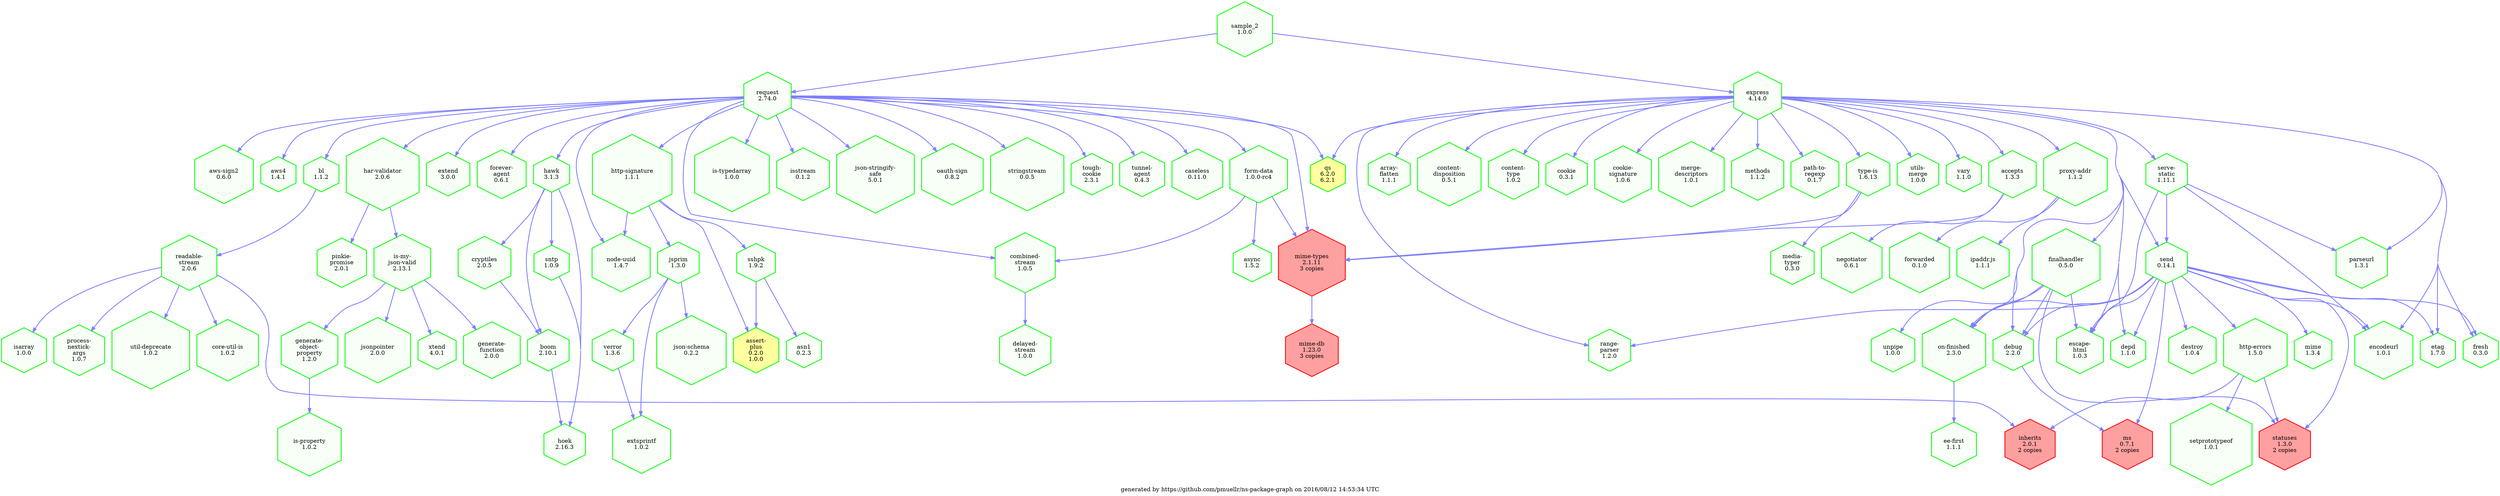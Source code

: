 digraph packages {
    comment = "Generated by https://github.com/pmuellr/ns-package-graph on 2016/08/12 14:53:34 UTC";
    label = "generated by https://github.com/pmuellr/ns-package-graph on 2016/08/12 14:53:34 UTC";
    labelloc = b;
    concentrate = true;
    smoothing = avg_dist;
    node [
       style = filled,
       color = "#00FF00",
       shape = polygon,
       sides = 6,
       orientation = 30.0,
       penwidth = 2,
       regular = true
    ];
    edge [
       color = "#7F7FFF",
       penwidth = 2
    ];
    pkg_0 -> pkg_1 [
        tooltip = "sample_2 -> express"
    ];
    pkg_0 -> pkg_43 [
        tooltip = "sample_2 -> request"
    ];
    pkg_1 -> pkg_2 [
        tooltip = "express -> accepts"
    ];
    pkg_1 -> pkg_6 [
        tooltip = "express -> array-flatten"
    ];
    pkg_1 -> pkg_7 [
        tooltip = "express -> content-disposition"
    ];
    pkg_1 -> pkg_8 [
        tooltip = "express -> content-type"
    ];
    pkg_1 -> pkg_9 [
        tooltip = "express -> cookie"
    ];
    pkg_1 -> pkg_10 [
        tooltip = "express -> cookie-signature"
    ];
    pkg_1 -> pkg_11 [
        tooltip = "express -> debug"
    ];
    pkg_1 -> pkg_13 [
        tooltip = "express -> depd"
    ];
    pkg_1 -> pkg_14 [
        tooltip = "express -> encodeurl"
    ];
    pkg_1 -> pkg_15 [
        tooltip = "express -> escape-html"
    ];
    pkg_1 -> pkg_16 [
        tooltip = "express -> etag"
    ];
    pkg_1 -> pkg_17 [
        tooltip = "express -> finalhandler"
    ];
    pkg_1 -> pkg_20 [
        tooltip = "express -> fresh"
    ];
    pkg_1 -> pkg_21 [
        tooltip = "express -> merge-descriptors"
    ];
    pkg_1 -> pkg_22 [
        tooltip = "express -> methods"
    ];
    pkg_1 -> pkg_23 [
        tooltip = "express -> on-finished"
    ];
    pkg_1 -> pkg_25 [
        tooltip = "express -> parseurl"
    ];
    pkg_1 -> pkg_26 [
        tooltip = "express -> path-to-regexp"
    ];
    pkg_1 -> pkg_27 [
        tooltip = "express -> proxy-addr"
    ];
    pkg_1 -> pkg_30 [
        tooltip = "express -> qs"
    ];
    pkg_1 -> pkg_31 [
        tooltip = "express -> range-parser"
    ];
    pkg_1 -> pkg_32 [
        tooltip = "express -> send"
    ];
    pkg_1 -> pkg_38 [
        tooltip = "express -> serve-static"
    ];
    pkg_1 -> pkg_39 [
        tooltip = "express -> type-is"
    ];
    pkg_1 -> pkg_41 [
        tooltip = "express -> utils-merge"
    ];
    pkg_1 -> pkg_42 [
        tooltip = "express -> vary"
    ];
    pkg_2 -> pkg_3 [
        tooltip = "accepts -> mime-types"
    ];
    pkg_2 -> pkg_5 [
        tooltip = "accepts -> negotiator"
    ];
    pkg_3 -> pkg_4 [
        tooltip = "mime-types -> mime-db"
    ];
    pkg_11 -> pkg_12 [
        tooltip = "debug -> ms"
    ];
    pkg_17 -> pkg_11 [
        tooltip = "finalhandler -> debug"
    ];
    pkg_17 -> pkg_15 [
        tooltip = "finalhandler -> escape-html"
    ];
    pkg_17 -> pkg_23 [
        tooltip = "finalhandler -> on-finished"
    ];
    pkg_17 -> pkg_18 [
        tooltip = "finalhandler -> statuses"
    ];
    pkg_17 -> pkg_19 [
        tooltip = "finalhandler -> unpipe"
    ];
    pkg_23 -> pkg_24 [
        tooltip = "on-finished -> ee-first"
    ];
    pkg_27 -> pkg_28 [
        tooltip = "proxy-addr -> forwarded"
    ];
    pkg_27 -> pkg_29 [
        tooltip = "proxy-addr -> ipaddr.js"
    ];
    pkg_32 -> pkg_11 [
        tooltip = "send -> debug"
    ];
    pkg_32 -> pkg_13 [
        tooltip = "send -> depd"
    ];
    pkg_32 -> pkg_14 [
        tooltip = "send -> encodeurl"
    ];
    pkg_32 -> pkg_15 [
        tooltip = "send -> escape-html"
    ];
    pkg_32 -> pkg_16 [
        tooltip = "send -> etag"
    ];
    pkg_32 -> pkg_20 [
        tooltip = "send -> fresh"
    ];
    pkg_32 -> pkg_23 [
        tooltip = "send -> on-finished"
    ];
    pkg_32 -> pkg_31 [
        tooltip = "send -> range-parser"
    ];
    pkg_32 -> pkg_33 [
        tooltip = "send -> destroy"
    ];
    pkg_32 -> pkg_34 [
        tooltip = "send -> http-errors"
    ];
    pkg_32 -> pkg_37 [
        tooltip = "send -> mime"
    ];
    pkg_32 -> pkg_12 [
        tooltip = "send -> ms"
    ];
    pkg_32 -> pkg_18 [
        tooltip = "send -> statuses"
    ];
    pkg_34 -> pkg_18 [
        tooltip = "http-errors -> statuses"
    ];
    pkg_34 -> pkg_35 [
        tooltip = "http-errors -> inherits"
    ];
    pkg_34 -> pkg_36 [
        tooltip = "http-errors -> setprototypeof"
    ];
    pkg_38 -> pkg_14 [
        tooltip = "serve-static -> encodeurl"
    ];
    pkg_38 -> pkg_15 [
        tooltip = "serve-static -> escape-html"
    ];
    pkg_38 -> pkg_25 [
        tooltip = "serve-static -> parseurl"
    ];
    pkg_38 -> pkg_32 [
        tooltip = "serve-static -> send"
    ];
    pkg_39 -> pkg_40 [
        tooltip = "type-is -> media-typer"
    ];
    pkg_39 -> pkg_3 [
        tooltip = "type-is -> mime-types"
    ];
    pkg_43 -> pkg_44 [
        tooltip = "request -> aws-sign2"
    ];
    pkg_43 -> pkg_45 [
        tooltip = "request -> aws4"
    ];
    pkg_43 -> pkg_46 [
        tooltip = "request -> bl"
    ];
    pkg_43 -> pkg_52 [
        tooltip = "request -> caseless"
    ];
    pkg_43 -> pkg_53 [
        tooltip = "request -> combined-stream"
    ];
    pkg_43 -> pkg_55 [
        tooltip = "request -> extend"
    ];
    pkg_43 -> pkg_56 [
        tooltip = "request -> forever-agent"
    ];
    pkg_43 -> pkg_57 [
        tooltip = "request -> form-data"
    ];
    pkg_43 -> pkg_59 [
        tooltip = "request -> har-validator"
    ];
    pkg_43 -> pkg_67 [
        tooltip = "request -> hawk"
    ];
    pkg_43 -> pkg_72 [
        tooltip = "request -> http-signature"
    ];
    pkg_43 -> pkg_80 [
        tooltip = "request -> is-typedarray"
    ];
    pkg_43 -> pkg_81 [
        tooltip = "request -> isstream"
    ];
    pkg_43 -> pkg_82 [
        tooltip = "request -> json-stringify-safe"
    ];
    pkg_43 -> pkg_3 [
        tooltip = "request -> mime-types"
    ];
    pkg_43 -> pkg_83 [
        tooltip = "request -> node-uuid"
    ];
    pkg_43 -> pkg_84 [
        tooltip = "request -> oauth-sign"
    ];
    pkg_43 -> pkg_30 [
        tooltip = "request -> qs"
    ];
    pkg_43 -> pkg_85 [
        tooltip = "request -> stringstream"
    ];
    pkg_43 -> pkg_86 [
        tooltip = "request -> tough-cookie"
    ];
    pkg_43 -> pkg_87 [
        tooltip = "request -> tunnel-agent"
    ];
    pkg_46 -> pkg_47 [
        tooltip = "bl -> readable-stream"
    ];
    pkg_47 -> pkg_48 [
        tooltip = "readable-stream -> core-util-is"
    ];
    pkg_47 -> pkg_35 [
        tooltip = "readable-stream -> inherits"
    ];
    pkg_47 -> pkg_49 [
        tooltip = "readable-stream -> isarray"
    ];
    pkg_47 -> pkg_50 [
        tooltip = "readable-stream -> process-nextick-args"
    ];
    pkg_47 -> pkg_51 [
        tooltip = "readable-stream -> util-deprecate"
    ];
    pkg_53 -> pkg_54 [
        tooltip = "combined-stream -> delayed-stream"
    ];
    pkg_57 -> pkg_43 [
        tooltip = "form-data -> request"
    ];
    pkg_57 -> pkg_53 [
        tooltip = "form-data -> combined-stream"
    ];
    pkg_57 -> pkg_3 [
        tooltip = "form-data -> mime-types"
    ];
    pkg_57 -> pkg_58 [
        tooltip = "form-data -> async"
    ];
    pkg_59 -> pkg_60 [
        tooltip = "har-validator -> is-my-json-valid"
    ];
    pkg_59 -> pkg_66 [
        tooltip = "har-validator -> pinkie-promise"
    ];
    pkg_60 -> pkg_61 [
        tooltip = "is-my-json-valid -> generate-function"
    ];
    pkg_60 -> pkg_62 [
        tooltip = "is-my-json-valid -> generate-object-property"
    ];
    pkg_60 -> pkg_64 [
        tooltip = "is-my-json-valid -> jsonpointer"
    ];
    pkg_60 -> pkg_65 [
        tooltip = "is-my-json-valid -> xtend"
    ];
    pkg_62 -> pkg_63 [
        tooltip = "generate-object-property -> is-property"
    ];
    pkg_67 -> pkg_68 [
        tooltip = "hawk -> boom"
    ];
    pkg_67 -> pkg_69 [
        tooltip = "hawk -> cryptiles"
    ];
    pkg_67 -> pkg_70 [
        tooltip = "hawk -> hoek"
    ];
    pkg_67 -> pkg_71 [
        tooltip = "hawk -> sntp"
    ];
    pkg_68 -> pkg_70 [
        tooltip = "boom -> hoek"
    ];
    pkg_69 -> pkg_68 [
        tooltip = "cryptiles -> boom"
    ];
    pkg_71 -> pkg_70 [
        tooltip = "sntp -> hoek"
    ];
    pkg_72 -> pkg_83 [
        tooltip = "http-signature -> node-uuid"
    ];
    pkg_72 -> pkg_73 [
        tooltip = "http-signature -> assert-plus"
    ];
    pkg_72 -> pkg_74 [
        tooltip = "http-signature -> jsprim"
    ];
    pkg_72 -> pkg_78 [
        tooltip = "http-signature -> sshpk"
    ];
    pkg_74 -> pkg_75 [
        tooltip = "jsprim -> extsprintf"
    ];
    pkg_74 -> pkg_76 [
        tooltip = "jsprim -> json-schema"
    ];
    pkg_74 -> pkg_77 [
        tooltip = "jsprim -> verror"
    ];
    pkg_77 -> pkg_75 [
        tooltip = "verror -> extsprintf"
    ];
    pkg_78 -> pkg_79 [
        tooltip = "sshpk -> asn1"
    ];
    pkg_78 -> pkg_73 [
        tooltip = "sshpk -> assert-plus"
    ];

    pkg_0 [
        label = "sample_2\n1.0.0",
        fillcolor = "#F7FFF7",
        color = "#00FF00",
        URL = "https://www.npmjs.com/package/sample_2",
        tooltip = "sample_2&#013;versions: 1.0.0&#013;paths:&#013;- /Users/pmuellr/Projects/ns-package-graph/samples/sample_2"
    ];
    pkg_1 [
        label = "express\n4.14.0",
        fillcolor = "#F7FFF7",
        color = "#00FF00",
        URL = "https://www.npmjs.com/package/express",
        tooltip = "express&#013;versions: 4.14.0&#013;paths:&#013;- /Users/pmuellr/Projects/ns-package-graph/samples/sample_2/node_modules/express"
    ];
    pkg_2 [
        label = "accepts\n1.3.3",
        fillcolor = "#F7FFF7",
        color = "#00FF00",
        URL = "https://www.npmjs.com/package/accepts",
        tooltip = "accepts&#013;versions: 1.3.3&#013;paths:&#013;- /Users/pmuellr/Projects/ns-package-graph/samples/sample_2/node_modules/express/node_modules/accepts"
    ];
    pkg_3 [
        label = "mime-types\n2.1.11\n3 copies",
        fillcolor = "#FFA0A0",
        color = "#FF0000",
        URL = "https://www.npmjs.com/package/mime-types",
        tooltip = "mime-types&#013;versions: 2.1.11&#013;paths:&#013;- /Users/pmuellr/Projects/ns-package-graph/samples/sample_2/node_modules/express/node_modules/accepts/node_modules/mime-types&#013;- /Users/pmuellr/Projects/ns-package-graph/samples/sample_2/node_modules/express/node_modules/type-is/node_modules/mime-types&#013;- /Users/pmuellr/Projects/ns-package-graph/samples/sample_2/node_modules/request/node_modules/mime-types"
    ];
    pkg_4 [
        label = "mime-db\n1.23.0\n3 copies",
        fillcolor = "#FFA0A0",
        color = "#FF0000",
        URL = "https://www.npmjs.com/package/mime-db",
        tooltip = "mime-db&#013;versions: 1.23.0&#013;paths:&#013;- /Users/pmuellr/Projects/ns-package-graph/samples/sample_2/node_modules/express/node_modules/accepts/node_modules/mime-types/node_modules/mime-db&#013;- /Users/pmuellr/Projects/ns-package-graph/samples/sample_2/node_modules/express/node_modules/type-is/node_modules/mime-types/node_modules/mime-db&#013;- /Users/pmuellr/Projects/ns-package-graph/samples/sample_2/node_modules/request/node_modules/mime-types/node_modules/mime-db"
    ];
    pkg_5 [
        label = "negotiator\n0.6.1",
        fillcolor = "#F7FFF7",
        color = "#00FF00",
        URL = "https://www.npmjs.com/package/negotiator",
        tooltip = "negotiator&#013;versions: 0.6.1&#013;paths:&#013;- /Users/pmuellr/Projects/ns-package-graph/samples/sample_2/node_modules/express/node_modules/accepts/node_modules/negotiator"
    ];
    pkg_6 [
        label = "array-\nflatten\n1.1.1",
        fillcolor = "#F7FFF7",
        color = "#00FF00",
        URL = "https://www.npmjs.com/package/array-flatten",
        tooltip = "array-flatten&#013;versions: 1.1.1&#013;paths:&#013;- /Users/pmuellr/Projects/ns-package-graph/samples/sample_2/node_modules/express/node_modules/array-flatten"
    ];
    pkg_7 [
        label = "content-\ndisposition\n0.5.1",
        fillcolor = "#F7FFF7",
        color = "#00FF00",
        URL = "https://www.npmjs.com/package/content-disposition",
        tooltip = "content-disposition&#013;versions: 0.5.1&#013;paths:&#013;- /Users/pmuellr/Projects/ns-package-graph/samples/sample_2/node_modules/express/node_modules/content-disposition"
    ];
    pkg_8 [
        label = "content-\ntype\n1.0.2",
        fillcolor = "#F7FFF7",
        color = "#00FF00",
        URL = "https://www.npmjs.com/package/content-type",
        tooltip = "content-type&#013;versions: 1.0.2&#013;paths:&#013;- /Users/pmuellr/Projects/ns-package-graph/samples/sample_2/node_modules/express/node_modules/content-type"
    ];
    pkg_9 [
        label = "cookie\n0.3.1",
        fillcolor = "#F7FFF7",
        color = "#00FF00",
        URL = "https://www.npmjs.com/package/cookie",
        tooltip = "cookie&#013;versions: 0.3.1&#013;paths:&#013;- /Users/pmuellr/Projects/ns-package-graph/samples/sample_2/node_modules/express/node_modules/cookie"
    ];
    pkg_10 [
        label = "cookie-\nsignature\n1.0.6",
        fillcolor = "#F7FFF7",
        color = "#00FF00",
        URL = "https://www.npmjs.com/package/cookie-signature",
        tooltip = "cookie-signature&#013;versions: 1.0.6&#013;paths:&#013;- /Users/pmuellr/Projects/ns-package-graph/samples/sample_2/node_modules/express/node_modules/cookie-signature"
    ];
    pkg_11 [
        label = "debug\n2.2.0",
        fillcolor = "#F7FFF7",
        color = "#00FF00",
        URL = "https://www.npmjs.com/package/debug",
        tooltip = "debug&#013;versions: 2.2.0&#013;paths:&#013;- /Users/pmuellr/Projects/ns-package-graph/samples/sample_2/node_modules/express/node_modules/debug"
    ];
    pkg_12 [
        label = "ms\n0.7.1\n2 copies",
        fillcolor = "#FFA0A0",
        color = "#FF0000",
        URL = "https://www.npmjs.com/package/ms",
        tooltip = "ms&#013;versions: 0.7.1&#013;paths:&#013;- /Users/pmuellr/Projects/ns-package-graph/samples/sample_2/node_modules/express/node_modules/debug/node_modules/ms&#013;- /Users/pmuellr/Projects/ns-package-graph/samples/sample_2/node_modules/express/node_modules/send/node_modules/ms"
    ];
    pkg_13 [
        label = "depd\n1.1.0",
        fillcolor = "#F7FFF7",
        color = "#00FF00",
        URL = "https://www.npmjs.com/package/depd",
        tooltip = "depd&#013;versions: 1.1.0&#013;paths:&#013;- /Users/pmuellr/Projects/ns-package-graph/samples/sample_2/node_modules/express/node_modules/depd"
    ];
    pkg_14 [
        label = "encodeurl\n1.0.1",
        fillcolor = "#F7FFF7",
        color = "#00FF00",
        URL = "https://www.npmjs.com/package/encodeurl",
        tooltip = "encodeurl&#013;versions: 1.0.1&#013;paths:&#013;- /Users/pmuellr/Projects/ns-package-graph/samples/sample_2/node_modules/express/node_modules/encodeurl"
    ];
    pkg_15 [
        label = "escape-\nhtml\n1.0.3",
        fillcolor = "#F7FFF7",
        color = "#00FF00",
        URL = "https://www.npmjs.com/package/escape-html",
        tooltip = "escape-html&#013;versions: 1.0.3&#013;paths:&#013;- /Users/pmuellr/Projects/ns-package-graph/samples/sample_2/node_modules/express/node_modules/escape-html"
    ];
    pkg_16 [
        label = "etag\n1.7.0",
        fillcolor = "#F7FFF7",
        color = "#00FF00",
        URL = "https://www.npmjs.com/package/etag",
        tooltip = "etag&#013;versions: 1.7.0&#013;paths:&#013;- /Users/pmuellr/Projects/ns-package-graph/samples/sample_2/node_modules/express/node_modules/etag"
    ];
    pkg_17 [
        label = "finalhandler\n0.5.0",
        fillcolor = "#F7FFF7",
        color = "#00FF00",
        URL = "https://www.npmjs.com/package/finalhandler",
        tooltip = "finalhandler&#013;versions: 0.5.0&#013;paths:&#013;- /Users/pmuellr/Projects/ns-package-graph/samples/sample_2/node_modules/express/node_modules/finalhandler"
    ];
    pkg_18 [
        label = "statuses\n1.3.0\n2 copies",
        fillcolor = "#FFA0A0",
        color = "#FF0000",
        URL = "https://www.npmjs.com/package/statuses",
        tooltip = "statuses&#013;versions: 1.3.0&#013;paths:&#013;- /Users/pmuellr/Projects/ns-package-graph/samples/sample_2/node_modules/express/node_modules/finalhandler/node_modules/statuses&#013;- /Users/pmuellr/Projects/ns-package-graph/samples/sample_2/node_modules/express/node_modules/send/node_modules/statuses"
    ];
    pkg_19 [
        label = "unpipe\n1.0.0",
        fillcolor = "#F7FFF7",
        color = "#00FF00",
        URL = "https://www.npmjs.com/package/unpipe",
        tooltip = "unpipe&#013;versions: 1.0.0&#013;paths:&#013;- /Users/pmuellr/Projects/ns-package-graph/samples/sample_2/node_modules/express/node_modules/finalhandler/node_modules/unpipe"
    ];
    pkg_20 [
        label = "fresh\n0.3.0",
        fillcolor = "#F7FFF7",
        color = "#00FF00",
        URL = "https://www.npmjs.com/package/fresh",
        tooltip = "fresh&#013;versions: 0.3.0&#013;paths:&#013;- /Users/pmuellr/Projects/ns-package-graph/samples/sample_2/node_modules/express/node_modules/fresh"
    ];
    pkg_21 [
        label = "merge-\ndescriptors\n1.0.1",
        fillcolor = "#F7FFF7",
        color = "#00FF00",
        URL = "https://www.npmjs.com/package/merge-descriptors",
        tooltip = "merge-descriptors&#013;versions: 1.0.1&#013;paths:&#013;- /Users/pmuellr/Projects/ns-package-graph/samples/sample_2/node_modules/express/node_modules/merge-descriptors"
    ];
    pkg_22 [
        label = "methods\n1.1.2",
        fillcolor = "#F7FFF7",
        color = "#00FF00",
        URL = "https://www.npmjs.com/package/methods",
        tooltip = "methods&#013;versions: 1.1.2&#013;paths:&#013;- /Users/pmuellr/Projects/ns-package-graph/samples/sample_2/node_modules/express/node_modules/methods"
    ];
    pkg_23 [
        label = "on-finished\n2.3.0",
        fillcolor = "#F7FFF7",
        color = "#00FF00",
        URL = "https://www.npmjs.com/package/on-finished",
        tooltip = "on-finished&#013;versions: 2.3.0&#013;paths:&#013;- /Users/pmuellr/Projects/ns-package-graph/samples/sample_2/node_modules/express/node_modules/on-finished"
    ];
    pkg_24 [
        label = "ee-first\n1.1.1",
        fillcolor = "#F7FFF7",
        color = "#00FF00",
        URL = "https://www.npmjs.com/package/ee-first",
        tooltip = "ee-first&#013;versions: 1.1.1&#013;paths:&#013;- /Users/pmuellr/Projects/ns-package-graph/samples/sample_2/node_modules/express/node_modules/on-finished/node_modules/ee-first"
    ];
    pkg_25 [
        label = "parseurl\n1.3.1",
        fillcolor = "#F7FFF7",
        color = "#00FF00",
        URL = "https://www.npmjs.com/package/parseurl",
        tooltip = "parseurl&#013;versions: 1.3.1&#013;paths:&#013;- /Users/pmuellr/Projects/ns-package-graph/samples/sample_2/node_modules/express/node_modules/parseurl"
    ];
    pkg_26 [
        label = "path-to-\nregexp\n0.1.7",
        fillcolor = "#F7FFF7",
        color = "#00FF00",
        URL = "https://www.npmjs.com/package/path-to-regexp",
        tooltip = "path-to-regexp&#013;versions: 0.1.7&#013;paths:&#013;- /Users/pmuellr/Projects/ns-package-graph/samples/sample_2/node_modules/express/node_modules/path-to-regexp"
    ];
    pkg_27 [
        label = "proxy-addr\n1.1.2",
        fillcolor = "#F7FFF7",
        color = "#00FF00",
        URL = "https://www.npmjs.com/package/proxy-addr",
        tooltip = "proxy-addr&#013;versions: 1.1.2&#013;paths:&#013;- /Users/pmuellr/Projects/ns-package-graph/samples/sample_2/node_modules/express/node_modules/proxy-addr"
    ];
    pkg_28 [
        label = "forwarded\n0.1.0",
        fillcolor = "#F7FFF7",
        color = "#00FF00",
        URL = "https://www.npmjs.com/package/forwarded",
        tooltip = "forwarded&#013;versions: 0.1.0&#013;paths:&#013;- /Users/pmuellr/Projects/ns-package-graph/samples/sample_2/node_modules/express/node_modules/proxy-addr/node_modules/forwarded"
    ];
    pkg_29 [
        label = "ipaddr.js\n1.1.1",
        fillcolor = "#F7FFF7",
        color = "#00FF00",
        URL = "https://www.npmjs.com/package/ipaddr.js",
        tooltip = "ipaddr.js&#013;versions: 1.1.1&#013;paths:&#013;- /Users/pmuellr/Projects/ns-package-graph/samples/sample_2/node_modules/express/node_modules/proxy-addr/node_modules/ipaddr.js"
    ];
    pkg_30 [
        label = "qs\n6.2.0\n6.2.1",
        fillcolor = "#FFFFA0",
        color = "#00FF00",
        URL = "https://www.npmjs.com/package/qs",
        tooltip = "qs&#013;versions: 6.2.0, 6.2.1&#013;paths:&#013;- /Users/pmuellr/Projects/ns-package-graph/samples/sample_2/node_modules/express/node_modules/qs&#013;- /Users/pmuellr/Projects/ns-package-graph/samples/sample_2/node_modules/request/node_modules/qs"
    ];
    pkg_31 [
        label = "range-\nparser\n1.2.0",
        fillcolor = "#F7FFF7",
        color = "#00FF00",
        URL = "https://www.npmjs.com/package/range-parser",
        tooltip = "range-parser&#013;versions: 1.2.0&#013;paths:&#013;- /Users/pmuellr/Projects/ns-package-graph/samples/sample_2/node_modules/express/node_modules/range-parser"
    ];
    pkg_32 [
        label = "send\n0.14.1",
        fillcolor = "#F7FFF7",
        color = "#00FF00",
        URL = "https://www.npmjs.com/package/send",
        tooltip = "send&#013;versions: 0.14.1&#013;paths:&#013;- /Users/pmuellr/Projects/ns-package-graph/samples/sample_2/node_modules/express/node_modules/send"
    ];
    pkg_33 [
        label = "destroy\n1.0.4",
        fillcolor = "#F7FFF7",
        color = "#00FF00",
        URL = "https://www.npmjs.com/package/destroy",
        tooltip = "destroy&#013;versions: 1.0.4&#013;paths:&#013;- /Users/pmuellr/Projects/ns-package-graph/samples/sample_2/node_modules/express/node_modules/send/node_modules/destroy"
    ];
    pkg_34 [
        label = "http-errors\n1.5.0",
        fillcolor = "#F7FFF7",
        color = "#00FF00",
        URL = "https://www.npmjs.com/package/http-errors",
        tooltip = "http-errors&#013;versions: 1.5.0&#013;paths:&#013;- /Users/pmuellr/Projects/ns-package-graph/samples/sample_2/node_modules/express/node_modules/send/node_modules/http-errors"
    ];
    pkg_35 [
        label = "inherits\n2.0.1\n2 copies",
        fillcolor = "#FFA0A0",
        color = "#FF0000",
        URL = "https://www.npmjs.com/package/inherits",
        tooltip = "inherits&#013;versions: 2.0.1&#013;paths:&#013;- /Users/pmuellr/Projects/ns-package-graph/samples/sample_2/node_modules/express/node_modules/send/node_modules/http-errors/node_modules/inherits&#013;- /Users/pmuellr/Projects/ns-package-graph/samples/sample_2/node_modules/request/node_modules/bl/node_modules/readable-stream/node_modules/inherits"
    ];
    pkg_36 [
        label = "setprototypeof\n1.0.1",
        fillcolor = "#F7FFF7",
        color = "#00FF00",
        URL = "https://www.npmjs.com/package/setprototypeof",
        tooltip = "setprototypeof&#013;versions: 1.0.1&#013;paths:&#013;- /Users/pmuellr/Projects/ns-package-graph/samples/sample_2/node_modules/express/node_modules/send/node_modules/http-errors/node_modules/setprototypeof"
    ];
    pkg_37 [
        label = "mime\n1.3.4",
        fillcolor = "#F7FFF7",
        color = "#00FF00",
        URL = "https://www.npmjs.com/package/mime",
        tooltip = "mime&#013;versions: 1.3.4&#013;paths:&#013;- /Users/pmuellr/Projects/ns-package-graph/samples/sample_2/node_modules/express/node_modules/send/node_modules/mime"
    ];
    pkg_38 [
        label = "serve-\nstatic\n1.11.1",
        fillcolor = "#F7FFF7",
        color = "#00FF00",
        URL = "https://www.npmjs.com/package/serve-static",
        tooltip = "serve-static&#013;versions: 1.11.1&#013;paths:&#013;- /Users/pmuellr/Projects/ns-package-graph/samples/sample_2/node_modules/express/node_modules/serve-static"
    ];
    pkg_39 [
        label = "type-is\n1.6.13",
        fillcolor = "#F7FFF7",
        color = "#00FF00",
        URL = "https://www.npmjs.com/package/type-is",
        tooltip = "type-is&#013;versions: 1.6.13&#013;paths:&#013;- /Users/pmuellr/Projects/ns-package-graph/samples/sample_2/node_modules/express/node_modules/type-is"
    ];
    pkg_40 [
        label = "media-\ntyper\n0.3.0",
        fillcolor = "#F7FFF7",
        color = "#00FF00",
        URL = "https://www.npmjs.com/package/media-typer",
        tooltip = "media-typer&#013;versions: 0.3.0&#013;paths:&#013;- /Users/pmuellr/Projects/ns-package-graph/samples/sample_2/node_modules/express/node_modules/type-is/node_modules/media-typer"
    ];
    pkg_41 [
        label = "utils-\nmerge\n1.0.0",
        fillcolor = "#F7FFF7",
        color = "#00FF00",
        URL = "https://www.npmjs.com/package/utils-merge",
        tooltip = "utils-merge&#013;versions: 1.0.0&#013;paths:&#013;- /Users/pmuellr/Projects/ns-package-graph/samples/sample_2/node_modules/express/node_modules/utils-merge"
    ];
    pkg_42 [
        label = "vary\n1.1.0",
        fillcolor = "#F7FFF7",
        color = "#00FF00",
        URL = "https://www.npmjs.com/package/vary",
        tooltip = "vary&#013;versions: 1.1.0&#013;paths:&#013;- /Users/pmuellr/Projects/ns-package-graph/samples/sample_2/node_modules/express/node_modules/vary"
    ];
    pkg_43 [
        label = "request\n2.74.0",
        fillcolor = "#F7FFF7",
        color = "#00FF00",
        URL = "https://www.npmjs.com/package/request",
        tooltip = "request&#013;versions: 2.74.0&#013;paths:&#013;- /Users/pmuellr/Projects/ns-package-graph/samples/sample_2/node_modules/request"
    ];
    pkg_44 [
        label = "aws-sign2\n0.6.0",
        fillcolor = "#F7FFF7",
        color = "#00FF00",
        URL = "https://www.npmjs.com/package/aws-sign2",
        tooltip = "aws-sign2&#013;versions: 0.6.0&#013;paths:&#013;- /Users/pmuellr/Projects/ns-package-graph/samples/sample_2/node_modules/request/node_modules/aws-sign2"
    ];
    pkg_45 [
        label = "aws4\n1.4.1",
        fillcolor = "#F7FFF7",
        color = "#00FF00",
        URL = "https://www.npmjs.com/package/aws4",
        tooltip = "aws4&#013;versions: 1.4.1&#013;paths:&#013;- /Users/pmuellr/Projects/ns-package-graph/samples/sample_2/node_modules/request/node_modules/aws4"
    ];
    pkg_46 [
        label = "bl\n1.1.2",
        fillcolor = "#F7FFF7",
        color = "#00FF00",
        URL = "https://www.npmjs.com/package/bl",
        tooltip = "bl&#013;versions: 1.1.2&#013;paths:&#013;- /Users/pmuellr/Projects/ns-package-graph/samples/sample_2/node_modules/request/node_modules/bl"
    ];
    pkg_47 [
        label = "readable-\nstream\n2.0.6",
        fillcolor = "#F7FFF7",
        color = "#00FF00",
        URL = "https://www.npmjs.com/package/readable-stream",
        tooltip = "readable-stream&#013;versions: 2.0.6&#013;paths:&#013;- /Users/pmuellr/Projects/ns-package-graph/samples/sample_2/node_modules/request/node_modules/bl/node_modules/readable-stream"
    ];
    pkg_48 [
        label = "core-util-is\n1.0.2",
        fillcolor = "#F7FFF7",
        color = "#00FF00",
        URL = "https://www.npmjs.com/package/core-util-is",
        tooltip = "core-util-is&#013;versions: 1.0.2&#013;paths:&#013;- /Users/pmuellr/Projects/ns-package-graph/samples/sample_2/node_modules/request/node_modules/bl/node_modules/readable-stream/node_modules/core-util-is"
    ];
    pkg_49 [
        label = "isarray\n1.0.0",
        fillcolor = "#F7FFF7",
        color = "#00FF00",
        URL = "https://www.npmjs.com/package/isarray",
        tooltip = "isarray&#013;versions: 1.0.0&#013;paths:&#013;- /Users/pmuellr/Projects/ns-package-graph/samples/sample_2/node_modules/request/node_modules/bl/node_modules/readable-stream/node_modules/isarray"
    ];
    pkg_50 [
        label = "process-\nnextick-\nargs\n1.0.7",
        fillcolor = "#F7FFF7",
        color = "#00FF00",
        URL = "https://www.npmjs.com/package/process-nextick-args",
        tooltip = "process-nextick-args&#013;versions: 1.0.7&#013;paths:&#013;- /Users/pmuellr/Projects/ns-package-graph/samples/sample_2/node_modules/request/node_modules/bl/node_modules/readable-stream/node_modules/process-nextick-args"
    ];
    pkg_51 [
        label = "util-deprecate\n1.0.2",
        fillcolor = "#F7FFF7",
        color = "#00FF00",
        URL = "https://www.npmjs.com/package/util-deprecate",
        tooltip = "util-deprecate&#013;versions: 1.0.2&#013;paths:&#013;- /Users/pmuellr/Projects/ns-package-graph/samples/sample_2/node_modules/request/node_modules/bl/node_modules/readable-stream/node_modules/util-deprecate"
    ];
    pkg_52 [
        label = "caseless\n0.11.0",
        fillcolor = "#F7FFF7",
        color = "#00FF00",
        URL = "https://www.npmjs.com/package/caseless",
        tooltip = "caseless&#013;versions: 0.11.0&#013;paths:&#013;- /Users/pmuellr/Projects/ns-package-graph/samples/sample_2/node_modules/request/node_modules/caseless"
    ];
    pkg_53 [
        label = "combined-\nstream\n1.0.5",
        fillcolor = "#F7FFF7",
        color = "#00FF00",
        URL = "https://www.npmjs.com/package/combined-stream",
        tooltip = "combined-stream&#013;versions: 1.0.5&#013;paths:&#013;- /Users/pmuellr/Projects/ns-package-graph/samples/sample_2/node_modules/request/node_modules/combined-stream"
    ];
    pkg_54 [
        label = "delayed-\nstream\n1.0.0",
        fillcolor = "#F7FFF7",
        color = "#00FF00",
        URL = "https://www.npmjs.com/package/delayed-stream",
        tooltip = "delayed-stream&#013;versions: 1.0.0&#013;paths:&#013;- /Users/pmuellr/Projects/ns-package-graph/samples/sample_2/node_modules/request/node_modules/combined-stream/node_modules/delayed-stream"
    ];
    pkg_55 [
        label = "extend\n3.0.0",
        fillcolor = "#F7FFF7",
        color = "#00FF00",
        URL = "https://www.npmjs.com/package/extend",
        tooltip = "extend&#013;versions: 3.0.0&#013;paths:&#013;- /Users/pmuellr/Projects/ns-package-graph/samples/sample_2/node_modules/request/node_modules/extend"
    ];
    pkg_56 [
        label = "forever-\nagent\n0.6.1",
        fillcolor = "#F7FFF7",
        color = "#00FF00",
        URL = "https://www.npmjs.com/package/forever-agent",
        tooltip = "forever-agent&#013;versions: 0.6.1&#013;paths:&#013;- /Users/pmuellr/Projects/ns-package-graph/samples/sample_2/node_modules/request/node_modules/forever-agent"
    ];
    pkg_57 [
        label = "form-data\n1.0.0-rc4",
        fillcolor = "#F7FFF7",
        color = "#00FF00",
        URL = "https://www.npmjs.com/package/form-data",
        tooltip = "form-data&#013;versions: 1.0.0-rc4&#013;paths:&#013;- /Users/pmuellr/Projects/ns-package-graph/samples/sample_2/node_modules/request/node_modules/form-data"
    ];
    pkg_58 [
        label = "async\n1.5.2",
        fillcolor = "#F7FFF7",
        color = "#00FF00",
        URL = "https://www.npmjs.com/package/async",
        tooltip = "async&#013;versions: 1.5.2&#013;paths:&#013;- /Users/pmuellr/Projects/ns-package-graph/samples/sample_2/node_modules/request/node_modules/form-data/node_modules/async"
    ];
    pkg_59 [
        label = "har-validator\n2.0.6",
        fillcolor = "#F7FFF7",
        color = "#00FF00",
        URL = "https://www.npmjs.com/package/har-validator",
        tooltip = "har-validator&#013;versions: 2.0.6&#013;paths:&#013;- /Users/pmuellr/Projects/ns-package-graph/samples/sample_2/node_modules/request/node_modules/har-validator"
    ];
    pkg_60 [
        label = "is-my-\njson-valid\n2.13.1",
        fillcolor = "#F7FFF7",
        color = "#00FF00",
        URL = "https://www.npmjs.com/package/is-my-json-valid",
        tooltip = "is-my-json-valid&#013;versions: 2.13.1&#013;paths:&#013;- /Users/pmuellr/Projects/ns-package-graph/samples/sample_2/node_modules/request/node_modules/har-validator/node_modules/is-my-json-valid"
    ];
    pkg_61 [
        label = "generate-\nfunction\n2.0.0",
        fillcolor = "#F7FFF7",
        color = "#00FF00",
        URL = "https://www.npmjs.com/package/generate-function",
        tooltip = "generate-function&#013;versions: 2.0.0&#013;paths:&#013;- /Users/pmuellr/Projects/ns-package-graph/samples/sample_2/node_modules/request/node_modules/har-validator/node_modules/is-my-json-valid/node_modules/generate-function"
    ];
    pkg_62 [
        label = "generate-\nobject-\nproperty\n1.2.0",
        fillcolor = "#F7FFF7",
        color = "#00FF00",
        URL = "https://www.npmjs.com/package/generate-object-property",
        tooltip = "generate-object-property&#013;versions: 1.2.0&#013;paths:&#013;- /Users/pmuellr/Projects/ns-package-graph/samples/sample_2/node_modules/request/node_modules/har-validator/node_modules/is-my-json-valid/node_modules/generate-object-property"
    ];
    pkg_63 [
        label = "is-property\n1.0.2",
        fillcolor = "#F7FFF7",
        color = "#00FF00",
        URL = "https://www.npmjs.com/package/is-property",
        tooltip = "is-property&#013;versions: 1.0.2&#013;paths:&#013;- /Users/pmuellr/Projects/ns-package-graph/samples/sample_2/node_modules/request/node_modules/har-validator/node_modules/is-my-json-valid/node_modules/generate-object-property/node_modules/is-property"
    ];
    pkg_64 [
        label = "jsonpointer\n2.0.0",
        fillcolor = "#F7FFF7",
        color = "#00FF00",
        URL = "https://www.npmjs.com/package/jsonpointer",
        tooltip = "jsonpointer&#013;versions: 2.0.0&#013;paths:&#013;- /Users/pmuellr/Projects/ns-package-graph/samples/sample_2/node_modules/request/node_modules/har-validator/node_modules/is-my-json-valid/node_modules/jsonpointer"
    ];
    pkg_65 [
        label = "xtend\n4.0.1",
        fillcolor = "#F7FFF7",
        color = "#00FF00",
        URL = "https://www.npmjs.com/package/xtend",
        tooltip = "xtend&#013;versions: 4.0.1&#013;paths:&#013;- /Users/pmuellr/Projects/ns-package-graph/samples/sample_2/node_modules/request/node_modules/har-validator/node_modules/is-my-json-valid/node_modules/xtend"
    ];
    pkg_66 [
        label = "pinkie-\npromise\n2.0.1",
        fillcolor = "#F7FFF7",
        color = "#00FF00",
        URL = "https://www.npmjs.com/package/pinkie-promise",
        tooltip = "pinkie-promise&#013;versions: 2.0.1&#013;paths:&#013;- /Users/pmuellr/Projects/ns-package-graph/samples/sample_2/node_modules/request/node_modules/har-validator/node_modules/pinkie-promise"
    ];
    pkg_67 [
        label = "hawk\n3.1.3",
        fillcolor = "#F7FFF7",
        color = "#00FF00",
        URL = "https://www.npmjs.com/package/hawk",
        tooltip = "hawk&#013;versions: 3.1.3&#013;paths:&#013;- /Users/pmuellr/Projects/ns-package-graph/samples/sample_2/node_modules/request/node_modules/hawk"
    ];
    pkg_68 [
        label = "boom\n2.10.1",
        fillcolor = "#F7FFF7",
        color = "#00FF00",
        URL = "https://www.npmjs.com/package/boom",
        tooltip = "boom&#013;versions: 2.10.1&#013;paths:&#013;- /Users/pmuellr/Projects/ns-package-graph/samples/sample_2/node_modules/request/node_modules/hawk/node_modules/boom"
    ];
    pkg_69 [
        label = "cryptiles\n2.0.5",
        fillcolor = "#F7FFF7",
        color = "#00FF00",
        URL = "https://www.npmjs.com/package/cryptiles",
        tooltip = "cryptiles&#013;versions: 2.0.5&#013;paths:&#013;- /Users/pmuellr/Projects/ns-package-graph/samples/sample_2/node_modules/request/node_modules/hawk/node_modules/cryptiles"
    ];
    pkg_70 [
        label = "hoek\n2.16.3",
        fillcolor = "#F7FFF7",
        color = "#00FF00",
        URL = "https://www.npmjs.com/package/hoek",
        tooltip = "hoek&#013;versions: 2.16.3&#013;paths:&#013;- /Users/pmuellr/Projects/ns-package-graph/samples/sample_2/node_modules/request/node_modules/hawk/node_modules/hoek"
    ];
    pkg_71 [
        label = "sntp\n1.0.9",
        fillcolor = "#F7FFF7",
        color = "#00FF00",
        URL = "https://www.npmjs.com/package/sntp",
        tooltip = "sntp&#013;versions: 1.0.9&#013;paths:&#013;- /Users/pmuellr/Projects/ns-package-graph/samples/sample_2/node_modules/request/node_modules/hawk/node_modules/sntp"
    ];
    pkg_72 [
        label = "http-signature\n1.1.1",
        fillcolor = "#F7FFF7",
        color = "#00FF00",
        URL = "https://www.npmjs.com/package/http-signature",
        tooltip = "http-signature&#013;versions: 1.1.1&#013;paths:&#013;- /Users/pmuellr/Projects/ns-package-graph/samples/sample_2/node_modules/request/node_modules/http-signature"
    ];
    pkg_73 [
        label = "assert-\nplus\n0.2.0\n1.0.0",
        fillcolor = "#FFFFA0",
        color = "#00FF00",
        URL = "https://www.npmjs.com/package/assert-plus",
        tooltip = "assert-plus&#013;versions: 0.2.0, 1.0.0&#013;paths:&#013;- /Users/pmuellr/Projects/ns-package-graph/samples/sample_2/node_modules/request/node_modules/http-signature/node_modules/assert-plus&#013;- /Users/pmuellr/Projects/ns-package-graph/samples/sample_2/node_modules/request/node_modules/http-signature/node_modules/sshpk/node_modules/assert-plus"
    ];
    pkg_74 [
        label = "jsprim\n1.3.0",
        fillcolor = "#F7FFF7",
        color = "#00FF00",
        URL = "https://www.npmjs.com/package/jsprim",
        tooltip = "jsprim&#013;versions: 1.3.0&#013;paths:&#013;- /Users/pmuellr/Projects/ns-package-graph/samples/sample_2/node_modules/request/node_modules/http-signature/node_modules/jsprim"
    ];
    pkg_75 [
        label = "extsprintf\n1.0.2",
        fillcolor = "#F7FFF7",
        color = "#00FF00",
        URL = "https://www.npmjs.com/package/extsprintf",
        tooltip = "extsprintf&#013;versions: 1.0.2&#013;paths:&#013;- /Users/pmuellr/Projects/ns-package-graph/samples/sample_2/node_modules/request/node_modules/http-signature/node_modules/jsprim/node_modules/extsprintf"
    ];
    pkg_76 [
        label = "json-schema\n0.2.2",
        fillcolor = "#F7FFF7",
        color = "#00FF00",
        URL = "https://www.npmjs.com/package/json-schema",
        tooltip = "json-schema&#013;versions: 0.2.2&#013;paths:&#013;- /Users/pmuellr/Projects/ns-package-graph/samples/sample_2/node_modules/request/node_modules/http-signature/node_modules/jsprim/node_modules/json-schema"
    ];
    pkg_77 [
        label = "verror\n1.3.6",
        fillcolor = "#F7FFF7",
        color = "#00FF00",
        URL = "https://www.npmjs.com/package/verror",
        tooltip = "verror&#013;versions: 1.3.6&#013;paths:&#013;- /Users/pmuellr/Projects/ns-package-graph/samples/sample_2/node_modules/request/node_modules/http-signature/node_modules/jsprim/node_modules/verror"
    ];
    pkg_78 [
        label = "sshpk\n1.9.2",
        fillcolor = "#F7FFF7",
        color = "#00FF00",
        URL = "https://www.npmjs.com/package/sshpk",
        tooltip = "sshpk&#013;versions: 1.9.2&#013;paths:&#013;- /Users/pmuellr/Projects/ns-package-graph/samples/sample_2/node_modules/request/node_modules/http-signature/node_modules/sshpk"
    ];
    pkg_79 [
        label = "asn1\n0.2.3",
        fillcolor = "#F7FFF7",
        color = "#00FF00",
        URL = "https://www.npmjs.com/package/asn1",
        tooltip = "asn1&#013;versions: 0.2.3&#013;paths:&#013;- /Users/pmuellr/Projects/ns-package-graph/samples/sample_2/node_modules/request/node_modules/http-signature/node_modules/sshpk/node_modules/asn1"
    ];
    pkg_80 [
        label = "is-typedarray\n1.0.0",
        fillcolor = "#F7FFF7",
        color = "#00FF00",
        URL = "https://www.npmjs.com/package/is-typedarray",
        tooltip = "is-typedarray&#013;versions: 1.0.0&#013;paths:&#013;- /Users/pmuellr/Projects/ns-package-graph/samples/sample_2/node_modules/request/node_modules/is-typedarray"
    ];
    pkg_81 [
        label = "isstream\n0.1.2",
        fillcolor = "#F7FFF7",
        color = "#00FF00",
        URL = "https://www.npmjs.com/package/isstream",
        tooltip = "isstream&#013;versions: 0.1.2&#013;paths:&#013;- /Users/pmuellr/Projects/ns-package-graph/samples/sample_2/node_modules/request/node_modules/isstream"
    ];
    pkg_82 [
        label = "json-stringify-\nsafe\n5.0.1",
        fillcolor = "#F7FFF7",
        color = "#00FF00",
        URL = "https://www.npmjs.com/package/json-stringify-safe",
        tooltip = "json-stringify-safe&#013;versions: 5.0.1&#013;paths:&#013;- /Users/pmuellr/Projects/ns-package-graph/samples/sample_2/node_modules/request/node_modules/json-stringify-safe"
    ];
    pkg_83 [
        label = "node-uuid\n1.4.7",
        fillcolor = "#F7FFF7",
        color = "#00FF00",
        URL = "https://www.npmjs.com/package/node-uuid",
        tooltip = "node-uuid&#013;versions: 1.4.7&#013;paths:&#013;- /Users/pmuellr/Projects/ns-package-graph/samples/sample_2/node_modules/request/node_modules/node-uuid"
    ];
    pkg_84 [
        label = "oauth-sign\n0.8.2",
        fillcolor = "#F7FFF7",
        color = "#00FF00",
        URL = "https://www.npmjs.com/package/oauth-sign",
        tooltip = "oauth-sign&#013;versions: 0.8.2&#013;paths:&#013;- /Users/pmuellr/Projects/ns-package-graph/samples/sample_2/node_modules/request/node_modules/oauth-sign"
    ];
    pkg_85 [
        label = "stringstream\n0.0.5",
        fillcolor = "#F7FFF7",
        color = "#00FF00",
        URL = "https://www.npmjs.com/package/stringstream",
        tooltip = "stringstream&#013;versions: 0.0.5&#013;paths:&#013;- /Users/pmuellr/Projects/ns-package-graph/samples/sample_2/node_modules/request/node_modules/stringstream"
    ];
    pkg_86 [
        label = "tough-\ncookie\n2.3.1",
        fillcolor = "#F7FFF7",
        color = "#00FF00",
        URL = "https://www.npmjs.com/package/tough-cookie",
        tooltip = "tough-cookie&#013;versions: 2.3.1&#013;paths:&#013;- /Users/pmuellr/Projects/ns-package-graph/samples/sample_2/node_modules/request/node_modules/tough-cookie"
    ];
    pkg_87 [
        label = "tunnel-\nagent\n0.4.3",
        fillcolor = "#F7FFF7",
        color = "#00FF00",
        URL = "https://www.npmjs.com/package/tunnel-agent",
        tooltip = "tunnel-agent&#013;versions: 0.4.3&#013;paths:&#013;- /Users/pmuellr/Projects/ns-package-graph/samples/sample_2/node_modules/request/node_modules/tunnel-agent"
    ];
}
